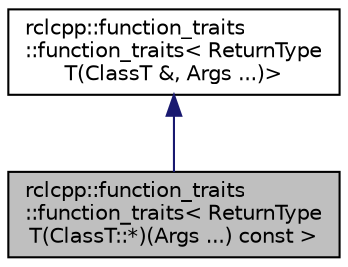 digraph "rclcpp::function_traits::function_traits&lt; ReturnTypeT(ClassT::*)(Args ...) const &gt;"
{
  edge [fontname="Helvetica",fontsize="10",labelfontname="Helvetica",labelfontsize="10"];
  node [fontname="Helvetica",fontsize="10",shape=record];
  Node0 [label="rclcpp::function_traits\l::function_traits\< ReturnType\lT(ClassT::*)(Args ...) const \>",height=0.2,width=0.4,color="black", fillcolor="grey75", style="filled", fontcolor="black"];
  Node1 -> Node0 [dir="back",color="midnightblue",fontsize="10",style="solid",fontname="Helvetica"];
  Node1 [label="rclcpp::function_traits\l::function_traits\< ReturnType\lT(ClassT &, Args ...)\>",height=0.2,width=0.4,color="black", fillcolor="white", style="filled",URL="$structrclcpp_1_1function__traits_1_1function__traits.html"];
}
